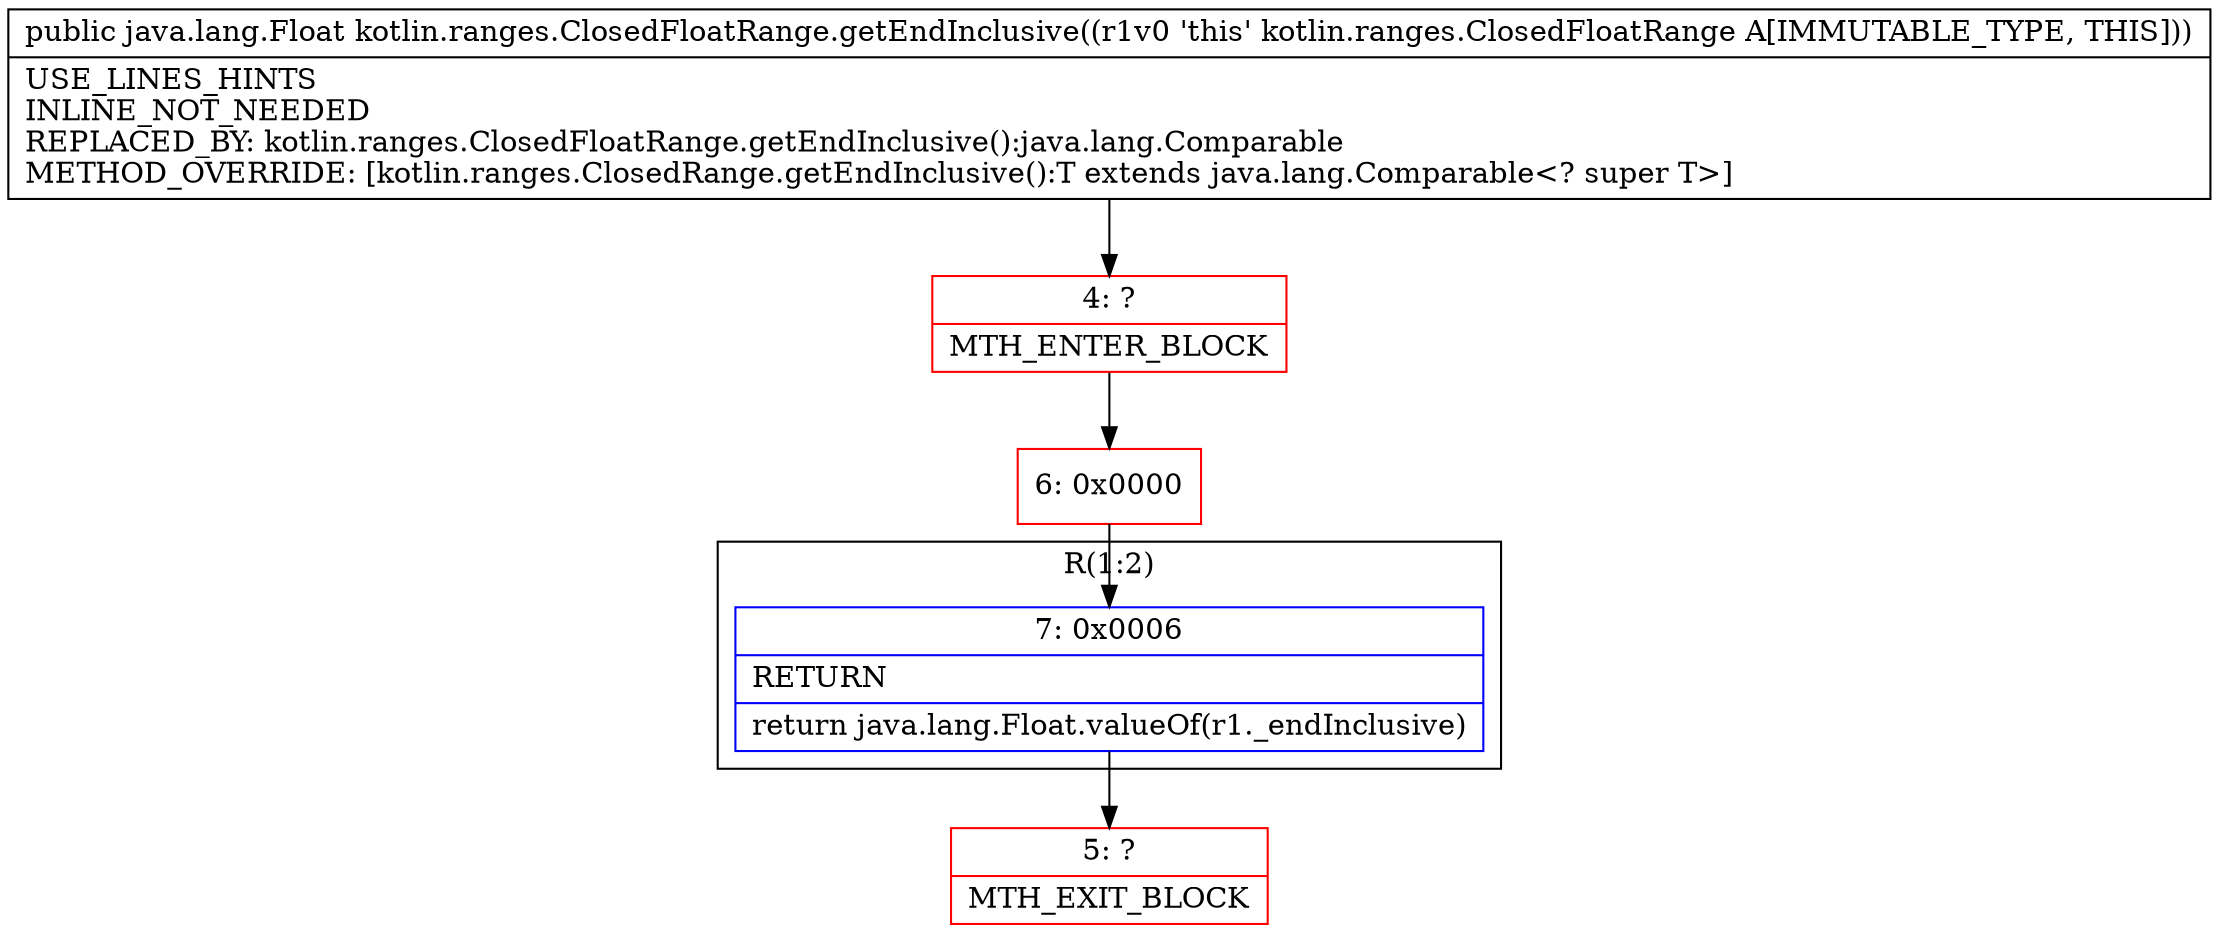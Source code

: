 digraph "CFG forkotlin.ranges.ClosedFloatRange.getEndInclusive()Ljava\/lang\/Float;" {
subgraph cluster_Region_91221411 {
label = "R(1:2)";
node [shape=record,color=blue];
Node_7 [shape=record,label="{7\:\ 0x0006|RETURN\l|return java.lang.Float.valueOf(r1._endInclusive)\l}"];
}
Node_4 [shape=record,color=red,label="{4\:\ ?|MTH_ENTER_BLOCK\l}"];
Node_6 [shape=record,color=red,label="{6\:\ 0x0000}"];
Node_5 [shape=record,color=red,label="{5\:\ ?|MTH_EXIT_BLOCK\l}"];
MethodNode[shape=record,label="{public java.lang.Float kotlin.ranges.ClosedFloatRange.getEndInclusive((r1v0 'this' kotlin.ranges.ClosedFloatRange A[IMMUTABLE_TYPE, THIS]))  | USE_LINES_HINTS\lINLINE_NOT_NEEDED\lREPLACED_BY: kotlin.ranges.ClosedFloatRange.getEndInclusive():java.lang.Comparable\lMETHOD_OVERRIDE: [kotlin.ranges.ClosedRange.getEndInclusive():T extends java.lang.Comparable\<? super T\>]\l}"];
MethodNode -> Node_4;Node_7 -> Node_5;
Node_4 -> Node_6;
Node_6 -> Node_7;
}


